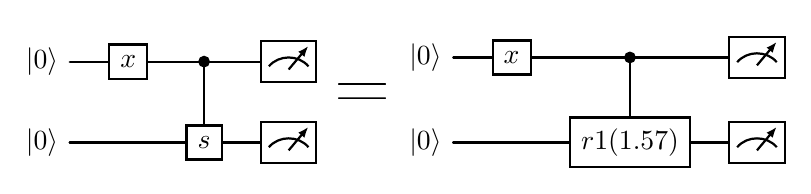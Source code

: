 \documentclass[border=6pt]{standalone}
\usepackage[utf8]{inputenc}
\usepackage[T1]{fontenc}
\usepackage{tikz}
\usetikzlibrary{quantikz2}
\begin{document}\begin{quantikz}
	\lstick{\ket{0}}	&	\gate{x}	&	\ctrl{1}	&	\meter{}\\
	\lstick{\ket{0}}	&	\qw	&	\gate{s}	&	\meter{}
\end{quantikz}
{\Huge{\textbf{=}}}
\begin{quantikz}
	\lstick{\ket{0}}	&	\gate{x}	&	\ctrl{1}	&	\meter{}\\
	\lstick{\ket{0}}	&	\qw	&	\gate{r1(1.57)}	&	\meter{}
\end{quantikz}
\end{document}